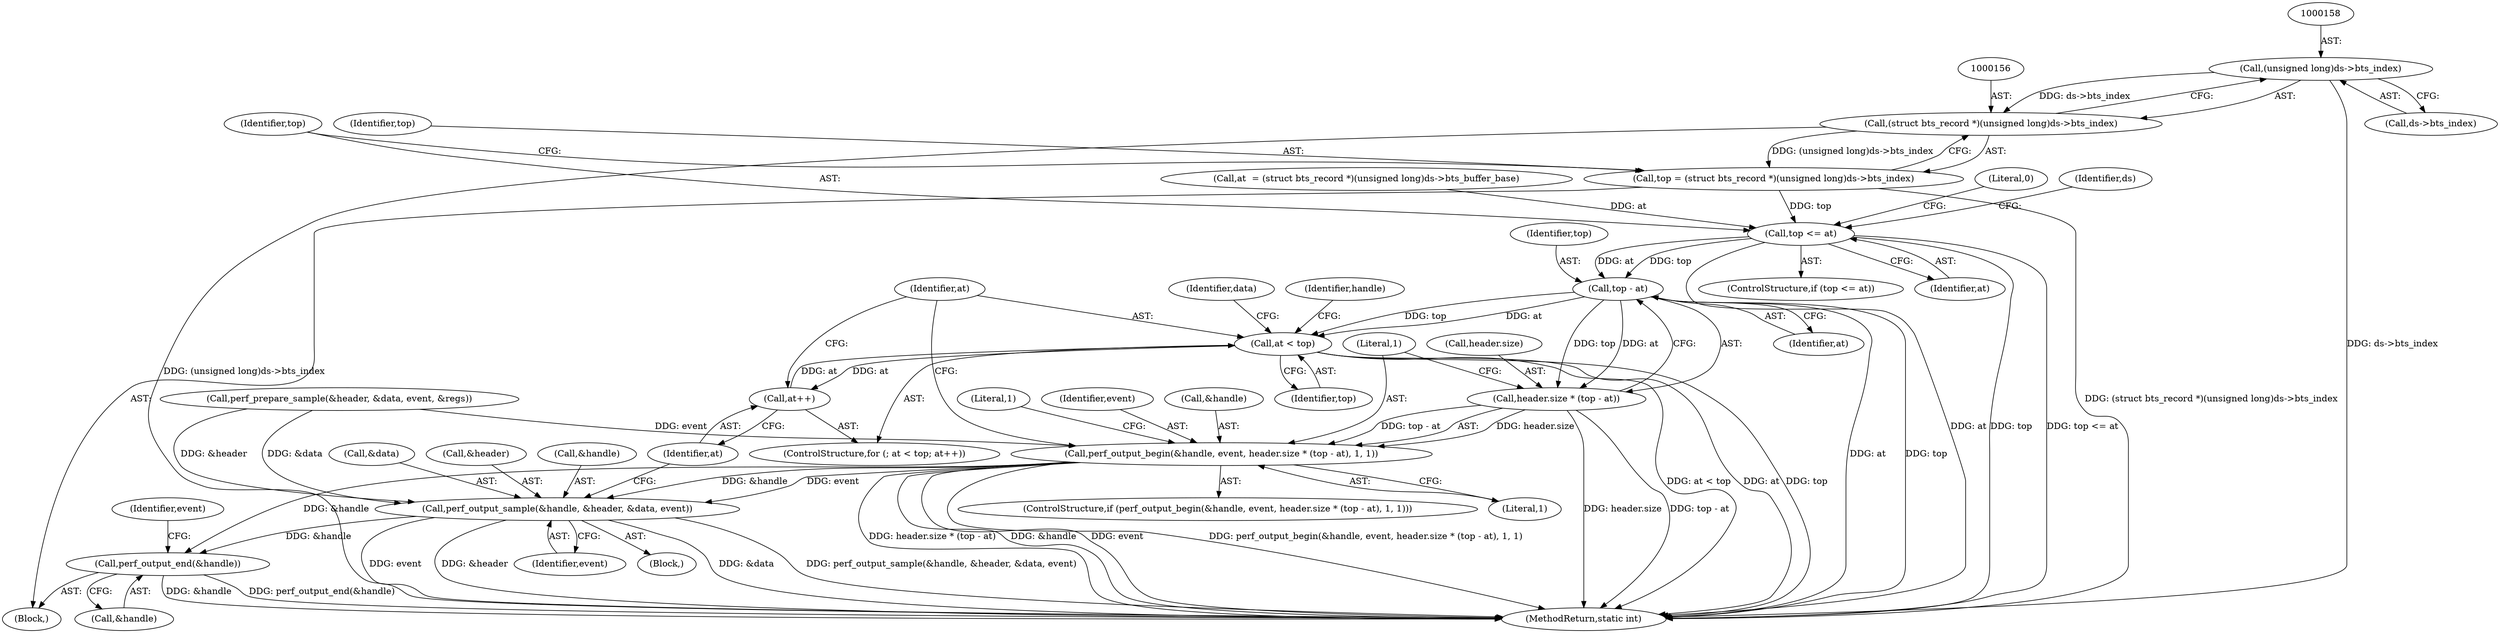 digraph "1_linux_a8b0ca17b80e92faab46ee7179ba9e99ccb61233_48@pointer" {
"1000157" [label="(Call,(unsigned long)ds->bts_index)"];
"1000155" [label="(Call,(struct bts_record *)(unsigned long)ds->bts_index)"];
"1000153" [label="(Call,top = (struct bts_record *)(unsigned long)ds->bts_index)"];
"1000163" [label="(Call,top <= at)"];
"1000210" [label="(Call,top - at)"];
"1000206" [label="(Call,header.size * (top - at))"];
"1000202" [label="(Call,perf_output_begin(&handle, event, header.size * (top - at), 1, 1))"];
"1000238" [label="(Call,perf_output_sample(&handle, &header, &data, event))"];
"1000246" [label="(Call,perf_output_end(&handle))"];
"1000218" [label="(Call,at < top)"];
"1000221" [label="(Call,at++)"];
"1000218" [label="(Call,at < top)"];
"1000226" [label="(Identifier,data)"];
"1000154" [label="(Identifier,top)"];
"1000217" [label="(ControlStructure,for (; at < top; at++))"];
"1000193" [label="(Call,perf_prepare_sample(&header, &data, event, &regs))"];
"1000245" [label="(Identifier,event)"];
"1000207" [label="(Call,header.size)"];
"1000203" [label="(Call,&handle)"];
"1000155" [label="(Call,(struct bts_record *)(unsigned long)ds->bts_index)"];
"1000104" [label="(Block,)"];
"1000213" [label="(Literal,1)"];
"1000243" [label="(Call,&data)"];
"1000201" [label="(ControlStructure,if (perf_output_begin(&handle, event, header.size * (top - at), 1, 1)))"];
"1000202" [label="(Call,perf_output_begin(&handle, event, header.size * (top - at), 1, 1))"];
"1000246" [label="(Call,perf_output_end(&handle))"];
"1000206" [label="(Call,header.size * (top - at))"];
"1000163" [label="(Call,top <= at)"];
"1000262" [label="(MethodReturn,static int)"];
"1000162" [label="(ControlStructure,if (top <= at))"];
"1000157" [label="(Call,(unsigned long)ds->bts_index)"];
"1000210" [label="(Call,top - at)"];
"1000212" [label="(Identifier,at)"];
"1000153" [label="(Call,top = (struct bts_record *)(unsigned long)ds->bts_index)"];
"1000167" [label="(Literal,0)"];
"1000223" [label="(Block,)"];
"1000211" [label="(Identifier,top)"];
"1000241" [label="(Call,&header)"];
"1000220" [label="(Identifier,top)"];
"1000164" [label="(Identifier,top)"];
"1000170" [label="(Identifier,ds)"];
"1000248" [label="(Identifier,handle)"];
"1000214" [label="(Literal,1)"];
"1000221" [label="(Call,at++)"];
"1000205" [label="(Identifier,event)"];
"1000219" [label="(Identifier,at)"];
"1000247" [label="(Call,&handle)"];
"1000165" [label="(Identifier,at)"];
"1000239" [label="(Call,&handle)"];
"1000159" [label="(Call,ds->bts_index)"];
"1000216" [label="(Literal,1)"];
"1000222" [label="(Identifier,at)"];
"1000252" [label="(Identifier,event)"];
"1000238" [label="(Call,perf_output_sample(&handle, &header, &data, event))"];
"1000144" [label="(Call,at  = (struct bts_record *)(unsigned long)ds->bts_buffer_base)"];
"1000157" -> "1000155"  [label="AST: "];
"1000157" -> "1000159"  [label="CFG: "];
"1000158" -> "1000157"  [label="AST: "];
"1000159" -> "1000157"  [label="AST: "];
"1000155" -> "1000157"  [label="CFG: "];
"1000157" -> "1000262"  [label="DDG: ds->bts_index"];
"1000157" -> "1000155"  [label="DDG: ds->bts_index"];
"1000155" -> "1000153"  [label="AST: "];
"1000156" -> "1000155"  [label="AST: "];
"1000153" -> "1000155"  [label="CFG: "];
"1000155" -> "1000262"  [label="DDG: (unsigned long)ds->bts_index"];
"1000155" -> "1000153"  [label="DDG: (unsigned long)ds->bts_index"];
"1000153" -> "1000104"  [label="AST: "];
"1000154" -> "1000153"  [label="AST: "];
"1000164" -> "1000153"  [label="CFG: "];
"1000153" -> "1000262"  [label="DDG: (struct bts_record *)(unsigned long)ds->bts_index"];
"1000153" -> "1000163"  [label="DDG: top"];
"1000163" -> "1000162"  [label="AST: "];
"1000163" -> "1000165"  [label="CFG: "];
"1000164" -> "1000163"  [label="AST: "];
"1000165" -> "1000163"  [label="AST: "];
"1000167" -> "1000163"  [label="CFG: "];
"1000170" -> "1000163"  [label="CFG: "];
"1000163" -> "1000262"  [label="DDG: top"];
"1000163" -> "1000262"  [label="DDG: top <= at"];
"1000163" -> "1000262"  [label="DDG: at"];
"1000144" -> "1000163"  [label="DDG: at"];
"1000163" -> "1000210"  [label="DDG: top"];
"1000163" -> "1000210"  [label="DDG: at"];
"1000210" -> "1000206"  [label="AST: "];
"1000210" -> "1000212"  [label="CFG: "];
"1000211" -> "1000210"  [label="AST: "];
"1000212" -> "1000210"  [label="AST: "];
"1000206" -> "1000210"  [label="CFG: "];
"1000210" -> "1000262"  [label="DDG: at"];
"1000210" -> "1000262"  [label="DDG: top"];
"1000210" -> "1000206"  [label="DDG: top"];
"1000210" -> "1000206"  [label="DDG: at"];
"1000210" -> "1000218"  [label="DDG: at"];
"1000210" -> "1000218"  [label="DDG: top"];
"1000206" -> "1000202"  [label="AST: "];
"1000207" -> "1000206"  [label="AST: "];
"1000213" -> "1000206"  [label="CFG: "];
"1000206" -> "1000262"  [label="DDG: top - at"];
"1000206" -> "1000262"  [label="DDG: header.size"];
"1000206" -> "1000202"  [label="DDG: header.size"];
"1000206" -> "1000202"  [label="DDG: top - at"];
"1000202" -> "1000201"  [label="AST: "];
"1000202" -> "1000214"  [label="CFG: "];
"1000203" -> "1000202"  [label="AST: "];
"1000205" -> "1000202"  [label="AST: "];
"1000213" -> "1000202"  [label="AST: "];
"1000214" -> "1000202"  [label="AST: "];
"1000216" -> "1000202"  [label="CFG: "];
"1000219" -> "1000202"  [label="CFG: "];
"1000202" -> "1000262"  [label="DDG: header.size * (top - at)"];
"1000202" -> "1000262"  [label="DDG: &handle"];
"1000202" -> "1000262"  [label="DDG: event"];
"1000202" -> "1000262"  [label="DDG: perf_output_begin(&handle, event, header.size * (top - at), 1, 1)"];
"1000193" -> "1000202"  [label="DDG: event"];
"1000202" -> "1000238"  [label="DDG: &handle"];
"1000202" -> "1000238"  [label="DDG: event"];
"1000202" -> "1000246"  [label="DDG: &handle"];
"1000238" -> "1000223"  [label="AST: "];
"1000238" -> "1000245"  [label="CFG: "];
"1000239" -> "1000238"  [label="AST: "];
"1000241" -> "1000238"  [label="AST: "];
"1000243" -> "1000238"  [label="AST: "];
"1000245" -> "1000238"  [label="AST: "];
"1000222" -> "1000238"  [label="CFG: "];
"1000238" -> "1000262"  [label="DDG: perf_output_sample(&handle, &header, &data, event)"];
"1000238" -> "1000262"  [label="DDG: event"];
"1000238" -> "1000262"  [label="DDG: &header"];
"1000238" -> "1000262"  [label="DDG: &data"];
"1000193" -> "1000238"  [label="DDG: &header"];
"1000193" -> "1000238"  [label="DDG: &data"];
"1000238" -> "1000246"  [label="DDG: &handle"];
"1000246" -> "1000104"  [label="AST: "];
"1000246" -> "1000247"  [label="CFG: "];
"1000247" -> "1000246"  [label="AST: "];
"1000252" -> "1000246"  [label="CFG: "];
"1000246" -> "1000262"  [label="DDG: perf_output_end(&handle)"];
"1000246" -> "1000262"  [label="DDG: &handle"];
"1000218" -> "1000217"  [label="AST: "];
"1000218" -> "1000220"  [label="CFG: "];
"1000219" -> "1000218"  [label="AST: "];
"1000220" -> "1000218"  [label="AST: "];
"1000226" -> "1000218"  [label="CFG: "];
"1000248" -> "1000218"  [label="CFG: "];
"1000218" -> "1000262"  [label="DDG: at"];
"1000218" -> "1000262"  [label="DDG: top"];
"1000218" -> "1000262"  [label="DDG: at < top"];
"1000221" -> "1000218"  [label="DDG: at"];
"1000218" -> "1000221"  [label="DDG: at"];
"1000221" -> "1000217"  [label="AST: "];
"1000221" -> "1000222"  [label="CFG: "];
"1000222" -> "1000221"  [label="AST: "];
"1000219" -> "1000221"  [label="CFG: "];
}

